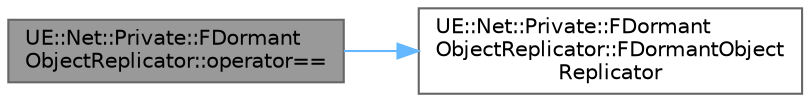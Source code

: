 digraph "UE::Net::Private::FDormantObjectReplicator::operator=="
{
 // INTERACTIVE_SVG=YES
 // LATEX_PDF_SIZE
  bgcolor="transparent";
  edge [fontname=Helvetica,fontsize=10,labelfontname=Helvetica,labelfontsize=10];
  node [fontname=Helvetica,fontsize=10,shape=box,height=0.2,width=0.4];
  rankdir="LR";
  Node1 [id="Node000001",label="UE::Net::Private::FDormant\lObjectReplicator::operator==",height=0.2,width=0.4,color="gray40", fillcolor="grey60", style="filled", fontcolor="black",tooltip=" "];
  Node1 -> Node2 [id="edge1_Node000001_Node000002",color="steelblue1",style="solid",tooltip=" "];
  Node2 [id="Node000002",label="UE::Net::Private::FDormant\lObjectReplicator::FDormantObject\lReplicator",height=0.2,width=0.4,color="grey40", fillcolor="white", style="filled",URL="$da/dad/structUE_1_1Net_1_1Private_1_1FDormantObjectReplicator.html#aa2848b37b9043e8b7c3ec8b07c4ea9c8",tooltip="Default constructor that will always create a replicator."];
}
